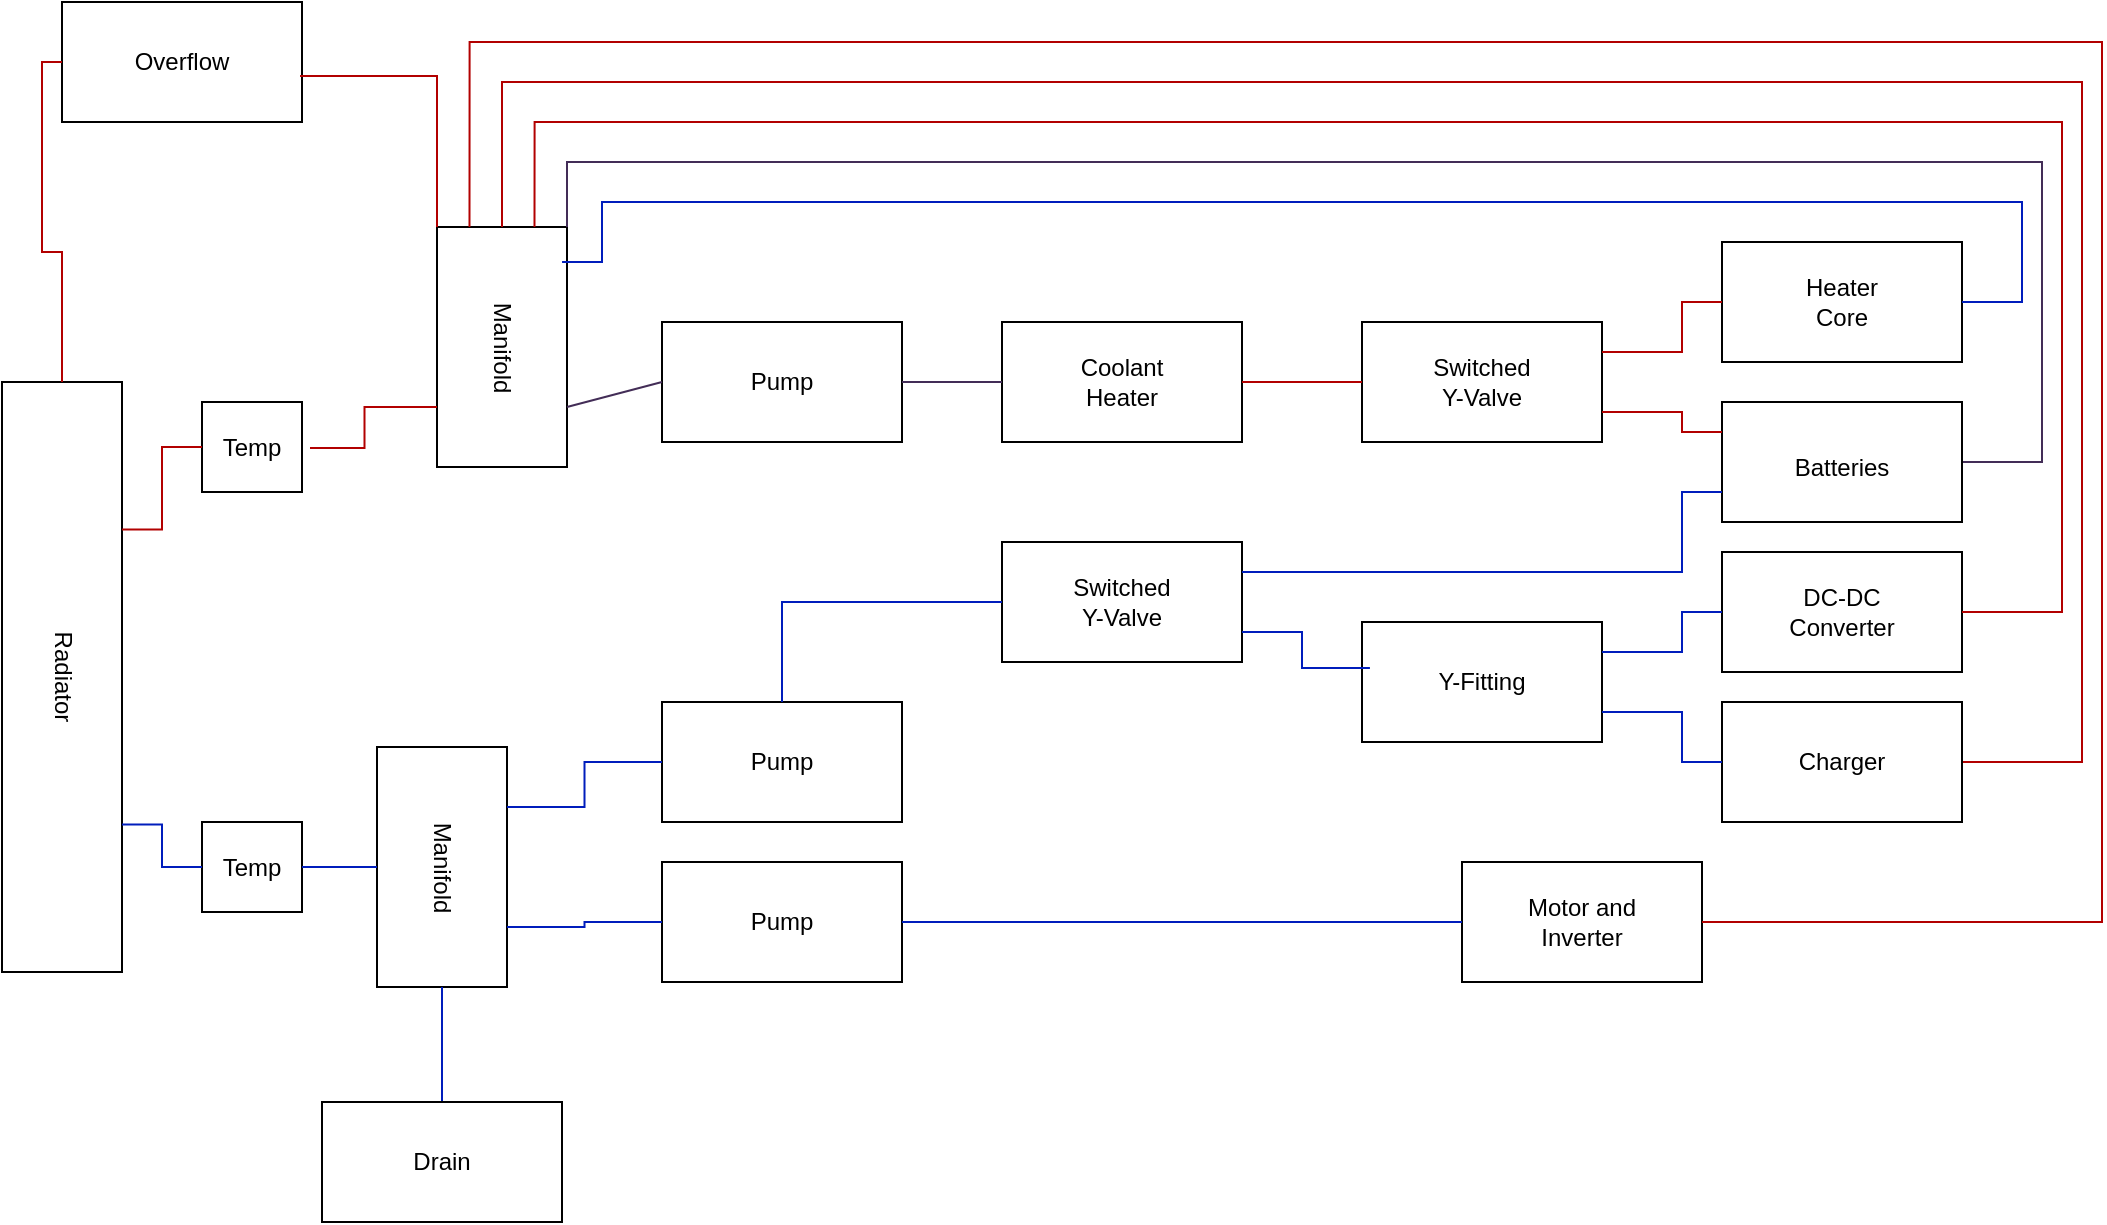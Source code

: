 <mxfile version="26.2.9">
  <diagram name="Page-1" id="PKuxj-kQF3zY9M0Z0oCe">
    <mxGraphModel dx="1428" dy="891" grid="1" gridSize="10" guides="1" tooltips="1" connect="1" arrows="1" fold="1" page="1" pageScale="1" pageWidth="1100" pageHeight="850" math="0" shadow="0">
      <root>
        <mxCell id="0" />
        <mxCell id="1" parent="0" />
        <mxCell id="wSDJM-9C2P7-PzqC946q-3" value="" style="group" parent="1" vertex="1" connectable="0">
          <mxGeometry x="40" y="280" width="60" height="295" as="geometry" />
        </mxCell>
        <mxCell id="wSDJM-9C2P7-PzqC946q-1" value="" style="rounded=0;whiteSpace=wrap;html=1;" parent="wSDJM-9C2P7-PzqC946q-3" vertex="1">
          <mxGeometry width="60" height="295" as="geometry" />
        </mxCell>
        <mxCell id="wSDJM-9C2P7-PzqC946q-2" value="Radiator" style="text;html=1;align=center;verticalAlign=middle;whiteSpace=wrap;rounded=0;rotation=90;" parent="wSDJM-9C2P7-PzqC946q-3" vertex="1">
          <mxGeometry y="131.696" width="60" height="31.607" as="geometry" />
        </mxCell>
        <mxCell id="wSDJM-9C2P7-PzqC946q-6" value="" style="group;rotation=90;" parent="1" vertex="1" connectable="0">
          <mxGeometry x="200" y="490" width="120" height="65" as="geometry" />
        </mxCell>
        <mxCell id="wSDJM-9C2P7-PzqC946q-4" value="" style="rounded=0;whiteSpace=wrap;html=1;rotation=90;" parent="wSDJM-9C2P7-PzqC946q-6" vertex="1">
          <mxGeometry width="120" height="65" as="geometry" />
        </mxCell>
        <mxCell id="wSDJM-9C2P7-PzqC946q-5" value="&lt;div&gt;Manifold&lt;/div&gt;" style="text;html=1;align=center;verticalAlign=middle;whiteSpace=wrap;rounded=0;rotation=90;" parent="wSDJM-9C2P7-PzqC946q-6" vertex="1">
          <mxGeometry x="30" y="18" width="60" height="30" as="geometry" />
        </mxCell>
        <mxCell id="wSDJM-9C2P7-PzqC946q-9" value="" style="group" parent="1" vertex="1" connectable="0">
          <mxGeometry x="370" y="440" width="120" height="60" as="geometry" />
        </mxCell>
        <mxCell id="wSDJM-9C2P7-PzqC946q-7" value="" style="rounded=0;whiteSpace=wrap;html=1;" parent="wSDJM-9C2P7-PzqC946q-9" vertex="1">
          <mxGeometry width="120" height="60" as="geometry" />
        </mxCell>
        <mxCell id="wSDJM-9C2P7-PzqC946q-8" value="&lt;div&gt;Pump&lt;/div&gt;" style="text;html=1;align=center;verticalAlign=middle;whiteSpace=wrap;rounded=0;" parent="wSDJM-9C2P7-PzqC946q-9" vertex="1">
          <mxGeometry x="30" y="15" width="60" height="30" as="geometry" />
        </mxCell>
        <mxCell id="wSDJM-9C2P7-PzqC946q-10" value="" style="group" parent="1" vertex="1" connectable="0">
          <mxGeometry x="370" y="520" width="120" height="60" as="geometry" />
        </mxCell>
        <mxCell id="wSDJM-9C2P7-PzqC946q-11" value="" style="rounded=0;whiteSpace=wrap;html=1;" parent="wSDJM-9C2P7-PzqC946q-10" vertex="1">
          <mxGeometry width="120" height="60" as="geometry" />
        </mxCell>
        <mxCell id="wSDJM-9C2P7-PzqC946q-12" value="&lt;div&gt;Pump&lt;/div&gt;" style="text;html=1;align=center;verticalAlign=middle;whiteSpace=wrap;rounded=0;" parent="wSDJM-9C2P7-PzqC946q-10" vertex="1">
          <mxGeometry x="30" y="15" width="60" height="30" as="geometry" />
        </mxCell>
        <mxCell id="wSDJM-9C2P7-PzqC946q-15" value="" style="group;rotation=90;" parent="1" vertex="1" connectable="0">
          <mxGeometry x="230" y="230" width="120" height="65" as="geometry" />
        </mxCell>
        <mxCell id="wSDJM-9C2P7-PzqC946q-16" value="" style="rounded=0;whiteSpace=wrap;html=1;rotation=90;" parent="wSDJM-9C2P7-PzqC946q-15" vertex="1">
          <mxGeometry width="120" height="65" as="geometry" />
        </mxCell>
        <mxCell id="wSDJM-9C2P7-PzqC946q-17" value="&lt;div&gt;Manifold&lt;/div&gt;" style="text;html=1;align=center;verticalAlign=middle;whiteSpace=wrap;rounded=0;rotation=90;" parent="wSDJM-9C2P7-PzqC946q-15" vertex="1">
          <mxGeometry x="30" y="18" width="60" height="30" as="geometry" />
        </mxCell>
        <mxCell id="wSDJM-9C2P7-PzqC946q-20" value="" style="group" parent="1" vertex="1" connectable="0">
          <mxGeometry x="70" y="90" width="120" height="60" as="geometry" />
        </mxCell>
        <mxCell id="wSDJM-9C2P7-PzqC946q-18" value="" style="rounded=0;whiteSpace=wrap;html=1;" parent="wSDJM-9C2P7-PzqC946q-20" vertex="1">
          <mxGeometry width="120" height="60" as="geometry" />
        </mxCell>
        <mxCell id="wSDJM-9C2P7-PzqC946q-19" value="Overflow" style="text;html=1;align=center;verticalAlign=middle;whiteSpace=wrap;rounded=0;" parent="wSDJM-9C2P7-PzqC946q-20" vertex="1">
          <mxGeometry x="30" y="15" width="60" height="30" as="geometry" />
        </mxCell>
        <mxCell id="wSDJM-9C2P7-PzqC946q-29" value="" style="group" parent="1" vertex="1" connectable="0">
          <mxGeometry x="900" y="365" width="120" height="60" as="geometry" />
        </mxCell>
        <mxCell id="wSDJM-9C2P7-PzqC946q-24" value="" style="rounded=0;whiteSpace=wrap;html=1;" parent="wSDJM-9C2P7-PzqC946q-29" vertex="1">
          <mxGeometry width="120" height="60" as="geometry" />
        </mxCell>
        <mxCell id="wSDJM-9C2P7-PzqC946q-25" value="DC-DC Converter" style="text;html=1;align=center;verticalAlign=middle;whiteSpace=wrap;rounded=0;" parent="wSDJM-9C2P7-PzqC946q-29" vertex="1">
          <mxGeometry x="30" y="15" width="60" height="30" as="geometry" />
        </mxCell>
        <mxCell id="wSDJM-9C2P7-PzqC946q-32" value="" style="group" parent="1" vertex="1" connectable="0">
          <mxGeometry x="540" y="360" width="120" height="60" as="geometry" />
        </mxCell>
        <mxCell id="wSDJM-9C2P7-PzqC946q-30" value="" style="rounded=0;whiteSpace=wrap;html=1;" parent="wSDJM-9C2P7-PzqC946q-32" vertex="1">
          <mxGeometry width="120" height="60" as="geometry" />
        </mxCell>
        <mxCell id="wSDJM-9C2P7-PzqC946q-31" value="Switched Y-Valve" style="text;html=1;align=center;verticalAlign=middle;whiteSpace=wrap;rounded=0;" parent="wSDJM-9C2P7-PzqC946q-32" vertex="1">
          <mxGeometry x="30" y="15" width="60" height="30" as="geometry" />
        </mxCell>
        <mxCell id="wSDJM-9C2P7-PzqC946q-35" value="" style="group" parent="1" vertex="1" connectable="0">
          <mxGeometry x="540" y="250" width="120" height="60" as="geometry" />
        </mxCell>
        <mxCell id="wSDJM-9C2P7-PzqC946q-33" value="" style="rounded=0;whiteSpace=wrap;html=1;" parent="wSDJM-9C2P7-PzqC946q-35" vertex="1">
          <mxGeometry width="120" height="60" as="geometry" />
        </mxCell>
        <mxCell id="wSDJM-9C2P7-PzqC946q-34" value="Coolant Heater" style="text;html=1;align=center;verticalAlign=middle;whiteSpace=wrap;rounded=0;" parent="wSDJM-9C2P7-PzqC946q-35" vertex="1">
          <mxGeometry x="30" y="15" width="60" height="30" as="geometry" />
        </mxCell>
        <mxCell id="wSDJM-9C2P7-PzqC946q-36" value="" style="group" parent="1" vertex="1" connectable="0">
          <mxGeometry x="770" y="520" width="120" height="60" as="geometry" />
        </mxCell>
        <mxCell id="wSDJM-9C2P7-PzqC946q-13" value="" style="rounded=0;whiteSpace=wrap;html=1;" parent="wSDJM-9C2P7-PzqC946q-36" vertex="1">
          <mxGeometry width="120" height="60" as="geometry" />
        </mxCell>
        <mxCell id="wSDJM-9C2P7-PzqC946q-14" value="Motor and Inverter" style="text;html=1;align=center;verticalAlign=middle;whiteSpace=wrap;rounded=0;" parent="wSDJM-9C2P7-PzqC946q-36" vertex="1">
          <mxGeometry x="30" y="15" width="60" height="30" as="geometry" />
        </mxCell>
        <mxCell id="wSDJM-9C2P7-PzqC946q-37" value="" style="endArrow=none;html=1;rounded=0;entryX=0;entryY=0.5;entryDx=0;entryDy=0;exitX=1;exitY=0.5;exitDx=0;exitDy=0;fillColor=#0050ef;strokeColor=#001DBC;" parent="1" source="wSDJM-9C2P7-PzqC946q-11" target="wSDJM-9C2P7-PzqC946q-13" edge="1">
          <mxGeometry width="50" height="50" relative="1" as="geometry">
            <mxPoint x="470" y="440" as="sourcePoint" />
            <mxPoint x="520" y="390" as="targetPoint" />
          </mxGeometry>
        </mxCell>
        <mxCell id="wSDJM-9C2P7-PzqC946q-39" value="" style="endArrow=none;html=1;rounded=0;exitX=1;exitY=0.5;exitDx=0;exitDy=0;fillColor=#e51400;strokeColor=#B20000;entryX=0;entryY=0.75;entryDx=0;entryDy=0;edgeStyle=orthogonalEdgeStyle;" parent="1" source="wSDJM-9C2P7-PzqC946q-13" target="wSDJM-9C2P7-PzqC946q-16" edge="1">
          <mxGeometry width="50" height="50" relative="1" as="geometry">
            <mxPoint x="470" y="440" as="sourcePoint" />
            <mxPoint x="950" y="550" as="targetPoint" />
            <Array as="points">
              <mxPoint x="1090" y="550" />
              <mxPoint x="1090" y="110" />
              <mxPoint x="274" y="110" />
            </Array>
          </mxGeometry>
        </mxCell>
        <mxCell id="wSDJM-9C2P7-PzqC946q-41" value="" style="endArrow=none;html=1;rounded=0;exitX=0.25;exitY=0;exitDx=0;exitDy=0;entryX=0;entryY=0.5;entryDx=0;entryDy=0;fillColor=#0050ef;strokeColor=#001DBC;edgeStyle=orthogonalEdgeStyle;" parent="1" source="wSDJM-9C2P7-PzqC946q-4" target="wSDJM-9C2P7-PzqC946q-7" edge="1">
          <mxGeometry width="50" height="50" relative="1" as="geometry">
            <mxPoint x="470" y="440" as="sourcePoint" />
            <mxPoint x="520" y="390" as="targetPoint" />
          </mxGeometry>
        </mxCell>
        <mxCell id="wSDJM-9C2P7-PzqC946q-42" value="" style="endArrow=none;html=1;rounded=0;exitX=0.75;exitY=0;exitDx=0;exitDy=0;entryX=0;entryY=0.5;entryDx=0;entryDy=0;fillColor=#0050ef;strokeColor=#001DBC;edgeStyle=orthogonalEdgeStyle;" parent="1" source="wSDJM-9C2P7-PzqC946q-4" target="wSDJM-9C2P7-PzqC946q-11" edge="1">
          <mxGeometry width="50" height="50" relative="1" as="geometry">
            <mxPoint x="470" y="440" as="sourcePoint" />
            <mxPoint x="520" y="390" as="targetPoint" />
          </mxGeometry>
        </mxCell>
        <mxCell id="wSDJM-9C2P7-PzqC946q-45" value="" style="group" parent="1" vertex="1" connectable="0">
          <mxGeometry x="720" y="400" width="120" height="60" as="geometry" />
        </mxCell>
        <mxCell id="wSDJM-9C2P7-PzqC946q-43" value="" style="rounded=0;whiteSpace=wrap;html=1;" parent="wSDJM-9C2P7-PzqC946q-45" vertex="1">
          <mxGeometry width="120" height="60" as="geometry" />
        </mxCell>
        <mxCell id="wSDJM-9C2P7-PzqC946q-44" value="Y-Fitting" style="text;html=1;align=center;verticalAlign=middle;whiteSpace=wrap;rounded=0;" parent="wSDJM-9C2P7-PzqC946q-45" vertex="1">
          <mxGeometry x="30" y="15" width="60" height="30" as="geometry" />
        </mxCell>
        <mxCell id="wSDJM-9C2P7-PzqC946q-62" value="" style="endArrow=none;html=1;rounded=0;exitX=1;exitY=0.5;exitDx=0;exitDy=0;entryX=0;entryY=0.5;entryDx=0;entryDy=0;fillColor=#e51400;strokeColor=#B20000;edgeStyle=orthogonalEdgeStyle;" parent="1" source="wSDJM-9C2P7-PzqC946q-21" target="wSDJM-9C2P7-PzqC946q-16" edge="1">
          <mxGeometry width="50" height="50" relative="1" as="geometry">
            <mxPoint x="610" y="440" as="sourcePoint" />
            <mxPoint x="660" y="390" as="targetPoint" />
            <Array as="points">
              <mxPoint x="1080" y="470" />
              <mxPoint x="1080" y="130" />
              <mxPoint x="290" y="130" />
            </Array>
          </mxGeometry>
        </mxCell>
        <mxCell id="wSDJM-9C2P7-PzqC946q-63" value="" style="endArrow=none;html=1;rounded=0;exitX=1;exitY=0.5;exitDx=0;exitDy=0;entryX=0;entryY=0.25;entryDx=0;entryDy=0;fillColor=#e51400;strokeColor=#B20000;edgeStyle=orthogonalEdgeStyle;" parent="1" source="wSDJM-9C2P7-PzqC946q-24" target="wSDJM-9C2P7-PzqC946q-16" edge="1">
          <mxGeometry width="50" height="50" relative="1" as="geometry">
            <mxPoint x="610" y="440" as="sourcePoint" />
            <mxPoint x="660" y="390" as="targetPoint" />
            <Array as="points">
              <mxPoint x="1070" y="395" />
              <mxPoint x="1070" y="150" />
              <mxPoint x="306" y="150" />
            </Array>
          </mxGeometry>
        </mxCell>
        <mxCell id="wSDJM-9C2P7-PzqC946q-64" value="" style="endArrow=none;html=1;rounded=0;exitX=1;exitY=0.5;exitDx=0;exitDy=0;entryX=0;entryY=0;entryDx=0;entryDy=0;fillColor=#76608a;strokeColor=#432D57;edgeStyle=orthogonalEdgeStyle;" parent="1" source="wSDJM-9C2P7-PzqC946q-26" target="wSDJM-9C2P7-PzqC946q-16" edge="1">
          <mxGeometry width="50" height="50" relative="1" as="geometry">
            <mxPoint x="610" y="440" as="sourcePoint" />
            <mxPoint x="660" y="390" as="targetPoint" />
            <Array as="points">
              <mxPoint x="1060" y="320" />
              <mxPoint x="1060" y="170" />
              <mxPoint x="323" y="170" />
            </Array>
          </mxGeometry>
        </mxCell>
        <mxCell id="wSDJM-9C2P7-PzqC946q-67" value="" style="group" parent="1" vertex="1" connectable="0">
          <mxGeometry x="900" y="290" width="120" height="60" as="geometry" />
        </mxCell>
        <mxCell id="wSDJM-9C2P7-PzqC946q-26" value="" style="rounded=0;whiteSpace=wrap;html=1;container=0;" parent="wSDJM-9C2P7-PzqC946q-67" vertex="1">
          <mxGeometry width="120" height="60" as="geometry" />
        </mxCell>
        <mxCell id="wSDJM-9C2P7-PzqC946q-22" value="Batteries" style="text;html=1;align=center;verticalAlign=middle;whiteSpace=wrap;rounded=0;" parent="wSDJM-9C2P7-PzqC946q-67" vertex="1">
          <mxGeometry x="30" y="17.5" width="60" height="30" as="geometry" />
        </mxCell>
        <mxCell id="wSDJM-9C2P7-PzqC946q-68" value="" style="group" parent="1" vertex="1" connectable="0">
          <mxGeometry x="900" y="440" width="120" height="60" as="geometry" />
        </mxCell>
        <mxCell id="wSDJM-9C2P7-PzqC946q-21" value="" style="rounded=0;whiteSpace=wrap;html=1;" parent="wSDJM-9C2P7-PzqC946q-68" vertex="1">
          <mxGeometry width="120" height="60" as="geometry" />
        </mxCell>
        <mxCell id="wSDJM-9C2P7-PzqC946q-27" value="Charger" style="text;html=1;align=center;verticalAlign=middle;whiteSpace=wrap;rounded=0;container=0;" parent="wSDJM-9C2P7-PzqC946q-68" vertex="1">
          <mxGeometry x="30" y="15" width="60" height="30" as="geometry" />
        </mxCell>
        <mxCell id="wSDJM-9C2P7-PzqC946q-69" value="" style="rounded=0;whiteSpace=wrap;html=1;" parent="1" vertex="1">
          <mxGeometry x="900" y="210" width="120" height="60" as="geometry" />
        </mxCell>
        <mxCell id="wSDJM-9C2P7-PzqC946q-75" value="" style="group" parent="1" vertex="1" connectable="0">
          <mxGeometry x="720" y="250" width="120" height="60" as="geometry" />
        </mxCell>
        <mxCell id="wSDJM-9C2P7-PzqC946q-76" value="" style="rounded=0;whiteSpace=wrap;html=1;" parent="wSDJM-9C2P7-PzqC946q-75" vertex="1">
          <mxGeometry width="120" height="60" as="geometry" />
        </mxCell>
        <mxCell id="wSDJM-9C2P7-PzqC946q-77" value="Switched Y-Valve" style="text;html=1;align=center;verticalAlign=middle;whiteSpace=wrap;rounded=0;" parent="wSDJM-9C2P7-PzqC946q-75" vertex="1">
          <mxGeometry x="30" y="15" width="60" height="30" as="geometry" />
        </mxCell>
        <mxCell id="wSDJM-9C2P7-PzqC946q-78" value="" style="group" parent="1" vertex="1" connectable="0">
          <mxGeometry x="370" y="250" width="120" height="60" as="geometry" />
        </mxCell>
        <mxCell id="wSDJM-9C2P7-PzqC946q-79" value="" style="rounded=0;whiteSpace=wrap;html=1;" parent="wSDJM-9C2P7-PzqC946q-78" vertex="1">
          <mxGeometry width="120" height="60" as="geometry" />
        </mxCell>
        <mxCell id="wSDJM-9C2P7-PzqC946q-80" value="&lt;div&gt;Pump&lt;/div&gt;" style="text;html=1;align=center;verticalAlign=middle;whiteSpace=wrap;rounded=0;" parent="wSDJM-9C2P7-PzqC946q-78" vertex="1">
          <mxGeometry x="30" y="15" width="60" height="30" as="geometry" />
        </mxCell>
        <mxCell id="wSDJM-9C2P7-PzqC946q-92" value="" style="endArrow=none;html=1;rounded=0;exitX=1;exitY=0.5;exitDx=0;exitDy=0;entryX=0;entryY=0.5;entryDx=0;entryDy=0;fillColor=#e51400;strokeColor=#B20000;" parent="1" source="wSDJM-9C2P7-PzqC946q-33" target="wSDJM-9C2P7-PzqC946q-76" edge="1">
          <mxGeometry width="50" height="50" relative="1" as="geometry">
            <mxPoint x="460" y="440" as="sourcePoint" />
            <mxPoint x="510" y="390" as="targetPoint" />
          </mxGeometry>
        </mxCell>
        <mxCell id="wSDJM-9C2P7-PzqC946q-93" value="Heater Core" style="text;html=1;align=center;verticalAlign=middle;whiteSpace=wrap;rounded=0;" parent="1" vertex="1">
          <mxGeometry x="930" y="225" width="60" height="30" as="geometry" />
        </mxCell>
        <mxCell id="wSDJM-9C2P7-PzqC946q-94" value="" style="endArrow=none;html=1;rounded=0;entryX=1;entryY=0.25;entryDx=0;entryDy=0;exitX=0;exitY=0.5;exitDx=0;exitDy=0;fillColor=#e51400;strokeColor=#B20000;edgeStyle=orthogonalEdgeStyle;" parent="1" source="wSDJM-9C2P7-PzqC946q-69" target="wSDJM-9C2P7-PzqC946q-76" edge="1">
          <mxGeometry width="50" height="50" relative="1" as="geometry">
            <mxPoint x="650" y="440" as="sourcePoint" />
            <mxPoint x="700" y="390" as="targetPoint" />
            <Array as="points">
              <mxPoint x="880" y="240" />
              <mxPoint x="880" y="265" />
            </Array>
          </mxGeometry>
        </mxCell>
        <mxCell id="wSDJM-9C2P7-PzqC946q-95" value="" style="endArrow=none;html=1;rounded=0;entryX=1;entryY=0.75;entryDx=0;entryDy=0;exitX=0;exitY=0.25;exitDx=0;exitDy=0;fillColor=#e51400;strokeColor=#B20000;edgeStyle=orthogonalEdgeStyle;" parent="1" source="wSDJM-9C2P7-PzqC946q-26" target="wSDJM-9C2P7-PzqC946q-76" edge="1">
          <mxGeometry width="50" height="50" relative="1" as="geometry">
            <mxPoint x="650" y="440" as="sourcePoint" />
            <mxPoint x="700" y="390" as="targetPoint" />
            <Array as="points">
              <mxPoint x="880" y="305" />
              <mxPoint x="880" y="295" />
            </Array>
          </mxGeometry>
        </mxCell>
        <mxCell id="wSDJM-9C2P7-PzqC946q-96" value="" style="endArrow=none;html=1;rounded=0;exitX=1;exitY=0.5;exitDx=0;exitDy=0;entryX=0.146;entryY=0.038;entryDx=0;entryDy=0;entryPerimeter=0;edgeStyle=orthogonalEdgeStyle;fillColor=#0050ef;strokeColor=#001DBC;" parent="1" source="wSDJM-9C2P7-PzqC946q-69" target="wSDJM-9C2P7-PzqC946q-16" edge="1">
          <mxGeometry width="50" height="50" relative="1" as="geometry">
            <mxPoint x="650" y="440" as="sourcePoint" />
            <mxPoint x="700" y="390" as="targetPoint" />
            <Array as="points">
              <mxPoint x="1050" y="240" />
              <mxPoint x="1050" y="190" />
              <mxPoint x="340" y="190" />
              <mxPoint x="340" y="220" />
            </Array>
          </mxGeometry>
        </mxCell>
        <mxCell id="wSDJM-9C2P7-PzqC946q-97" value="" style="endArrow=none;html=1;rounded=0;entryX=1;entryY=0.25;entryDx=0;entryDy=0;exitX=0;exitY=0.75;exitDx=0;exitDy=0;fillColor=#0050ef;strokeColor=#001DBC;edgeStyle=orthogonalEdgeStyle;" parent="1" source="wSDJM-9C2P7-PzqC946q-26" target="wSDJM-9C2P7-PzqC946q-30" edge="1">
          <mxGeometry width="50" height="50" relative="1" as="geometry">
            <mxPoint x="650" y="440" as="sourcePoint" />
            <mxPoint x="700" y="390" as="targetPoint" />
            <Array as="points">
              <mxPoint x="880" y="335" />
              <mxPoint x="880" y="375" />
            </Array>
          </mxGeometry>
        </mxCell>
        <mxCell id="wSDJM-9C2P7-PzqC946q-104" value="" style="group" parent="1" vertex="1" connectable="0">
          <mxGeometry x="140" y="290" width="50" height="45" as="geometry" />
        </mxCell>
        <mxCell id="wSDJM-9C2P7-PzqC946q-102" value="" style="rounded=0;whiteSpace=wrap;html=1;" parent="wSDJM-9C2P7-PzqC946q-104" vertex="1">
          <mxGeometry width="50" height="45" as="geometry" />
        </mxCell>
        <mxCell id="wSDJM-9C2P7-PzqC946q-103" value="Temp" style="text;html=1;align=center;verticalAlign=middle;whiteSpace=wrap;rounded=0;" parent="wSDJM-9C2P7-PzqC946q-104" vertex="1">
          <mxGeometry x="5" y="7.5" width="40" height="30" as="geometry" />
        </mxCell>
        <mxCell id="wSDJM-9C2P7-PzqC946q-105" value="" style="group" parent="1" vertex="1" connectable="0">
          <mxGeometry x="140" y="500" width="50" height="45" as="geometry" />
        </mxCell>
        <mxCell id="wSDJM-9C2P7-PzqC946q-106" value="" style="rounded=0;whiteSpace=wrap;html=1;" parent="wSDJM-9C2P7-PzqC946q-105" vertex="1">
          <mxGeometry width="50" height="45" as="geometry" />
        </mxCell>
        <mxCell id="wSDJM-9C2P7-PzqC946q-107" value="Temp" style="text;html=1;align=center;verticalAlign=middle;whiteSpace=wrap;rounded=0;" parent="wSDJM-9C2P7-PzqC946q-105" vertex="1">
          <mxGeometry x="5" y="7.5" width="40" height="30" as="geometry" />
        </mxCell>
        <mxCell id="wSDJM-9C2P7-PzqC946q-112" value="" style="endArrow=none;html=1;rounded=0;entryX=0.5;entryY=1;entryDx=0;entryDy=0;exitX=1;exitY=0.5;exitDx=0;exitDy=0;fillColor=#0050ef;strokeColor=#001DBC;" parent="1" source="wSDJM-9C2P7-PzqC946q-106" target="wSDJM-9C2P7-PzqC946q-4" edge="1">
          <mxGeometry width="50" height="50" relative="1" as="geometry">
            <mxPoint x="430" y="440" as="sourcePoint" />
            <mxPoint x="480" y="390" as="targetPoint" />
          </mxGeometry>
        </mxCell>
        <mxCell id="wSDJM-9C2P7-PzqC946q-114" value="" style="endArrow=none;html=1;rounded=0;entryX=0;entryY=0.5;entryDx=0;entryDy=0;exitX=1;exitY=0.25;exitDx=0;exitDy=0;fillColor=#e51400;strokeColor=#B20000;edgeStyle=orthogonalEdgeStyle;" parent="1" source="wSDJM-9C2P7-PzqC946q-1" target="wSDJM-9C2P7-PzqC946q-102" edge="1">
          <mxGeometry width="50" height="50" relative="1" as="geometry">
            <mxPoint x="430" y="440" as="sourcePoint" />
            <mxPoint x="480" y="390" as="targetPoint" />
          </mxGeometry>
        </mxCell>
        <mxCell id="wSDJM-9C2P7-PzqC946q-115" value="" style="endArrow=none;html=1;rounded=0;exitX=0;exitY=0.5;exitDx=0;exitDy=0;entryX=1;entryY=0.75;entryDx=0;entryDy=0;fillColor=#0050ef;strokeColor=#001DBC;edgeStyle=orthogonalEdgeStyle;" parent="1" source="wSDJM-9C2P7-PzqC946q-106" target="wSDJM-9C2P7-PzqC946q-1" edge="1">
          <mxGeometry width="50" height="50" relative="1" as="geometry">
            <mxPoint x="430" y="440" as="sourcePoint" />
            <mxPoint x="480" y="390" as="targetPoint" />
          </mxGeometry>
        </mxCell>
        <mxCell id="H16hBFK7pNYhT52TatR3-1" value="" style="endArrow=none;html=1;rounded=0;entryX=0.75;entryY=1;entryDx=0;entryDy=0;exitX=1.225;exitY=0.517;exitDx=0;exitDy=0;exitPerimeter=0;edgeStyle=orthogonalEdgeStyle;fillColor=#e51400;strokeColor=#B20000;" edge="1" parent="1" source="wSDJM-9C2P7-PzqC946q-103" target="wSDJM-9C2P7-PzqC946q-16">
          <mxGeometry width="50" height="50" relative="1" as="geometry">
            <mxPoint x="530" y="480" as="sourcePoint" />
            <mxPoint x="580" y="430" as="targetPoint" />
          </mxGeometry>
        </mxCell>
        <mxCell id="H16hBFK7pNYhT52TatR3-2" value="" style="endArrow=none;html=1;rounded=0;entryX=1;entryY=0.75;entryDx=0;entryDy=0;exitX=0.033;exitY=0.383;exitDx=0;exitDy=0;exitPerimeter=0;fillColor=#0050ef;strokeColor=#001DBC;edgeStyle=orthogonalEdgeStyle;" edge="1" parent="1" source="wSDJM-9C2P7-PzqC946q-43" target="wSDJM-9C2P7-PzqC946q-30">
          <mxGeometry width="50" height="50" relative="1" as="geometry">
            <mxPoint x="530" y="480" as="sourcePoint" />
            <mxPoint x="580" y="430" as="targetPoint" />
          </mxGeometry>
        </mxCell>
        <mxCell id="H16hBFK7pNYhT52TatR3-3" value="" style="endArrow=none;html=1;rounded=0;entryX=1;entryY=0.25;entryDx=0;entryDy=0;exitX=0;exitY=0.5;exitDx=0;exitDy=0;fillColor=#0050ef;strokeColor=#001DBC;edgeStyle=orthogonalEdgeStyle;" edge="1" parent="1" source="wSDJM-9C2P7-PzqC946q-24" target="wSDJM-9C2P7-PzqC946q-43">
          <mxGeometry width="50" height="50" relative="1" as="geometry">
            <mxPoint x="530" y="480" as="sourcePoint" />
            <mxPoint x="830" y="470" as="targetPoint" />
            <Array as="points">
              <mxPoint x="880" y="395" />
              <mxPoint x="880" y="415" />
            </Array>
          </mxGeometry>
        </mxCell>
        <mxCell id="H16hBFK7pNYhT52TatR3-4" value="" style="endArrow=none;html=1;rounded=0;exitX=0.5;exitY=0;exitDx=0;exitDy=0;entryX=0;entryY=0.5;entryDx=0;entryDy=0;fillColor=#0050ef;strokeColor=#001DBC;edgeStyle=orthogonalEdgeStyle;" edge="1" parent="1" source="wSDJM-9C2P7-PzqC946q-7" target="wSDJM-9C2P7-PzqC946q-30">
          <mxGeometry width="50" height="50" relative="1" as="geometry">
            <mxPoint x="530" y="480" as="sourcePoint" />
            <mxPoint x="580" y="430" as="targetPoint" />
          </mxGeometry>
        </mxCell>
        <mxCell id="H16hBFK7pNYhT52TatR3-5" value="" style="endArrow=none;html=1;rounded=0;entryX=1;entryY=0.75;entryDx=0;entryDy=0;exitX=0;exitY=0.5;exitDx=0;exitDy=0;fillColor=#0050ef;strokeColor=#001DBC;edgeStyle=orthogonalEdgeStyle;" edge="1" parent="1" source="wSDJM-9C2P7-PzqC946q-21" target="wSDJM-9C2P7-PzqC946q-43">
          <mxGeometry width="50" height="50" relative="1" as="geometry">
            <mxPoint x="530" y="480" as="sourcePoint" />
            <mxPoint x="580" y="430" as="targetPoint" />
            <Array as="points">
              <mxPoint x="880" y="470" />
              <mxPoint x="880" y="445" />
            </Array>
          </mxGeometry>
        </mxCell>
        <mxCell id="H16hBFK7pNYhT52TatR3-6" value="" style="endArrow=none;html=1;rounded=0;exitX=0.75;exitY=0;exitDx=0;exitDy=0;entryX=0;entryY=0.5;entryDx=0;entryDy=0;fillColor=#76608a;strokeColor=#432D57;" edge="1" parent="1" source="wSDJM-9C2P7-PzqC946q-16" target="wSDJM-9C2P7-PzqC946q-79">
          <mxGeometry width="50" height="50" relative="1" as="geometry">
            <mxPoint x="530" y="480" as="sourcePoint" />
            <mxPoint x="580" y="430" as="targetPoint" />
          </mxGeometry>
        </mxCell>
        <mxCell id="H16hBFK7pNYhT52TatR3-7" value="" style="endArrow=none;html=1;rounded=0;entryX=1;entryY=0.5;entryDx=0;entryDy=0;exitX=0;exitY=0.5;exitDx=0;exitDy=0;fillColor=#76608a;strokeColor=#432D57;" edge="1" parent="1" source="wSDJM-9C2P7-PzqC946q-33" target="wSDJM-9C2P7-PzqC946q-79">
          <mxGeometry width="50" height="50" relative="1" as="geometry">
            <mxPoint x="530" y="480" as="sourcePoint" />
            <mxPoint x="580" y="430" as="targetPoint" />
          </mxGeometry>
        </mxCell>
        <mxCell id="H16hBFK7pNYhT52TatR3-8" value="" style="endArrow=none;html=1;rounded=0;exitX=0.5;exitY=0;exitDx=0;exitDy=0;entryX=0;entryY=0.5;entryDx=0;entryDy=0;edgeStyle=orthogonalEdgeStyle;fillColor=#e51400;strokeColor=#B20000;" edge="1" parent="1" source="wSDJM-9C2P7-PzqC946q-1" target="wSDJM-9C2P7-PzqC946q-18">
          <mxGeometry width="50" height="50" relative="1" as="geometry">
            <mxPoint x="530" y="480" as="sourcePoint" />
            <mxPoint x="580" y="430" as="targetPoint" />
          </mxGeometry>
        </mxCell>
        <mxCell id="H16hBFK7pNYhT52TatR3-9" value="" style="endArrow=none;html=1;rounded=0;entryX=0.992;entryY=0.617;entryDx=0;entryDy=0;entryPerimeter=0;exitX=0;exitY=1;exitDx=0;exitDy=0;fillColor=#e51400;strokeColor=#B20000;edgeStyle=orthogonalEdgeStyle;" edge="1" parent="1" source="wSDJM-9C2P7-PzqC946q-16" target="wSDJM-9C2P7-PzqC946q-18">
          <mxGeometry width="50" height="50" relative="1" as="geometry">
            <mxPoint x="530" y="480" as="sourcePoint" />
            <mxPoint x="580" y="430" as="targetPoint" />
          </mxGeometry>
        </mxCell>
        <mxCell id="H16hBFK7pNYhT52TatR3-10" value="" style="endArrow=none;html=1;rounded=0;exitX=1;exitY=0.5;exitDx=0;exitDy=0;fillColor=#0050ef;strokeColor=#001DBC;" edge="1" parent="1" source="wSDJM-9C2P7-PzqC946q-4" target="H16hBFK7pNYhT52TatR3-11">
          <mxGeometry width="50" height="50" relative="1" as="geometry">
            <mxPoint x="530" y="480" as="sourcePoint" />
            <mxPoint x="260" y="630" as="targetPoint" />
          </mxGeometry>
        </mxCell>
        <mxCell id="H16hBFK7pNYhT52TatR3-11" value="" style="rounded=0;whiteSpace=wrap;html=1;" vertex="1" parent="1">
          <mxGeometry x="200" y="640" width="120" height="60" as="geometry" />
        </mxCell>
        <mxCell id="H16hBFK7pNYhT52TatR3-12" value="Drain" style="text;html=1;align=center;verticalAlign=middle;whiteSpace=wrap;rounded=0;" vertex="1" parent="1">
          <mxGeometry x="230" y="655" width="60" height="30" as="geometry" />
        </mxCell>
      </root>
    </mxGraphModel>
  </diagram>
</mxfile>
